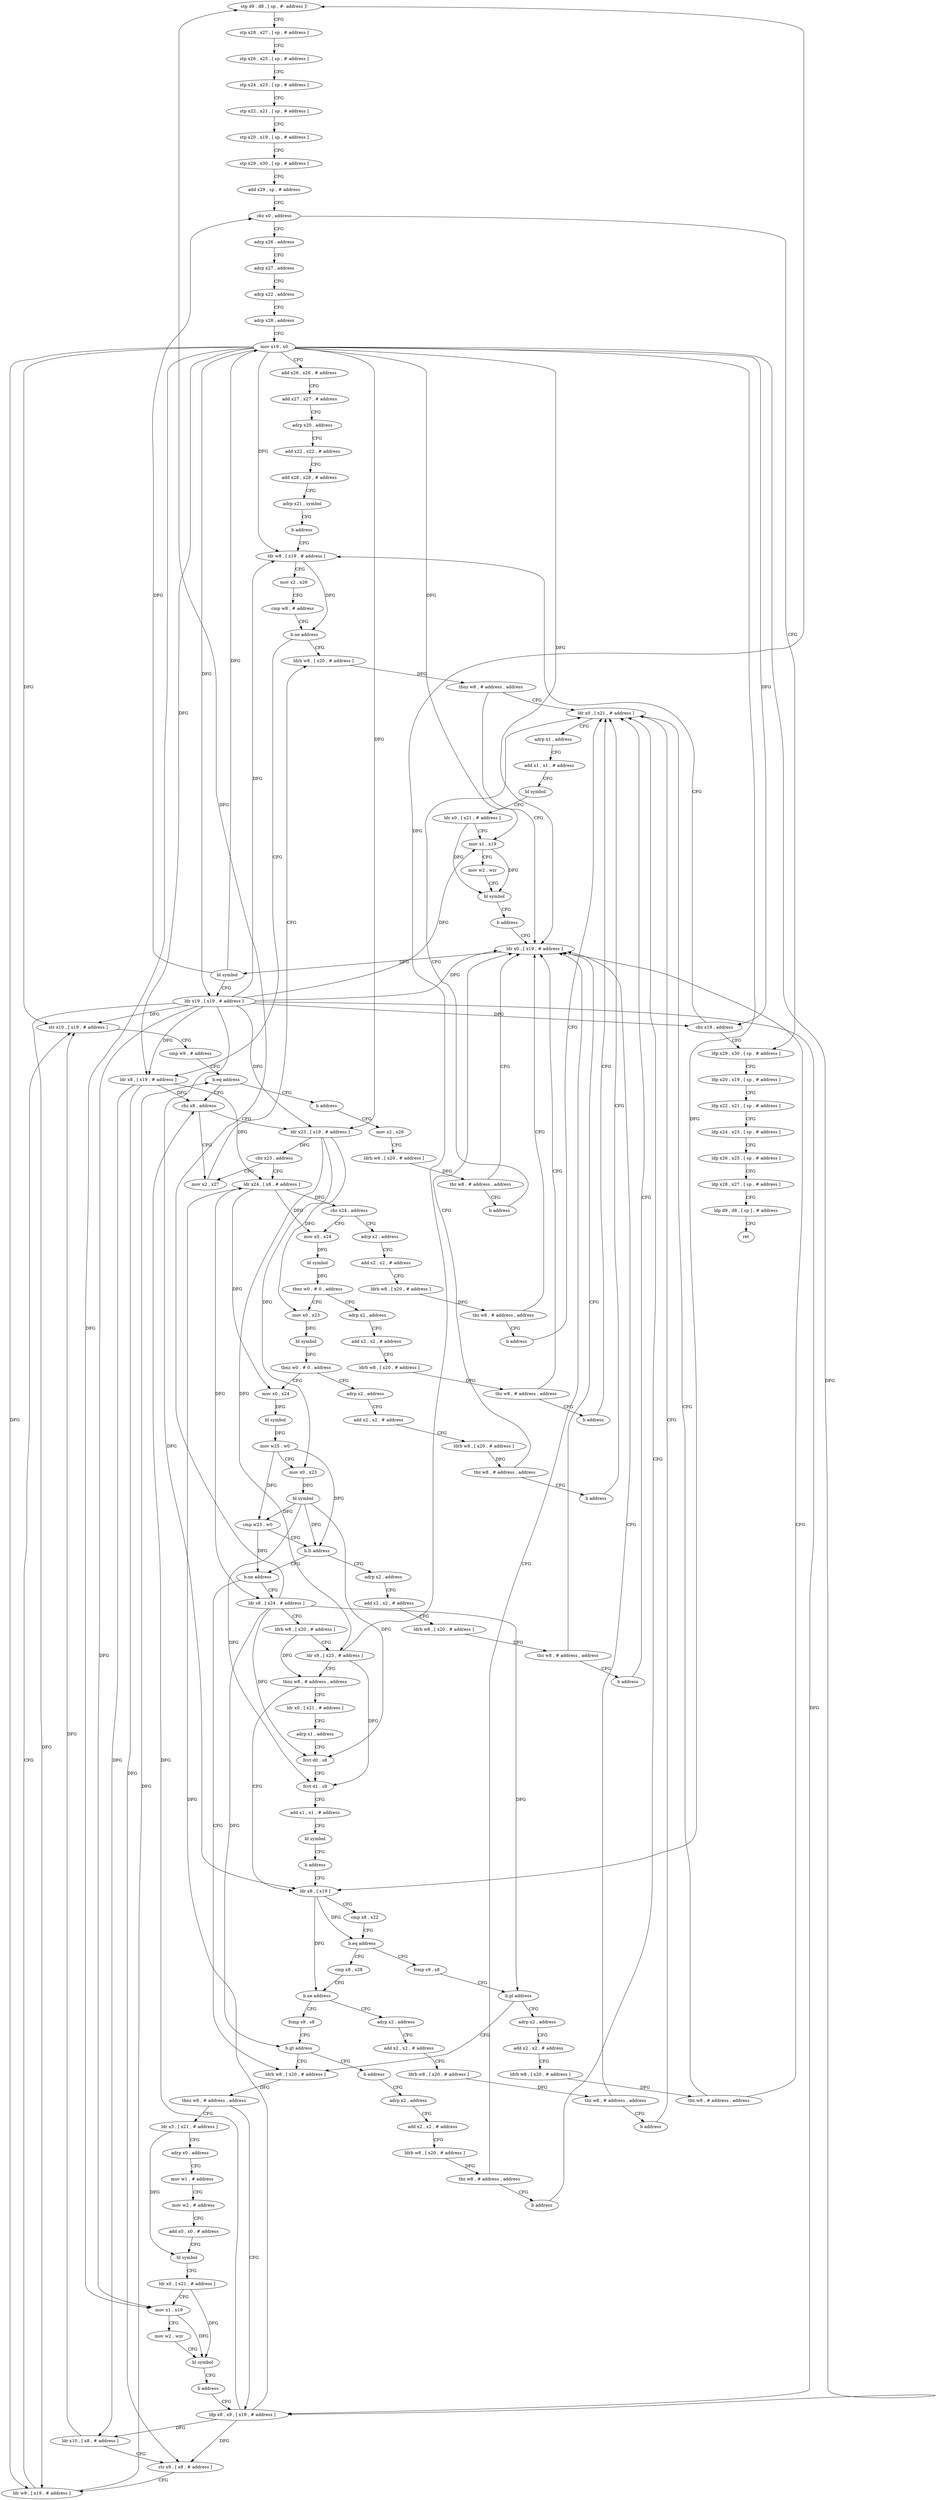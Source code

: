 digraph "func" {
"4226580" [label = "stp d9 , d8 , [ sp , #- address ]!" ]
"4226584" [label = "stp x28 , x27 , [ sp , # address ]" ]
"4226588" [label = "stp x26 , x25 , [ sp , # address ]" ]
"4226592" [label = "stp x24 , x23 , [ sp , # address ]" ]
"4226596" [label = "stp x22 , x21 , [ sp , # address ]" ]
"4226600" [label = "stp x20 , x19 , [ sp , # address ]" ]
"4226604" [label = "stp x29 , x30 , [ sp , # address ]" ]
"4226608" [label = "add x29 , sp , # address" ]
"4226612" [label = "cbz x0 , address" ]
"4227144" [label = "ldp x29 , x30 , [ sp , # address ]" ]
"4226616" [label = "adrp x26 , address" ]
"4227148" [label = "ldp x20 , x19 , [ sp , # address ]" ]
"4227152" [label = "ldp x22 , x21 , [ sp , # address ]" ]
"4227156" [label = "ldp x24 , x23 , [ sp , # address ]" ]
"4227160" [label = "ldp x26 , x25 , [ sp , # address ]" ]
"4227164" [label = "ldp x28 , x27 , [ sp , # address ]" ]
"4227168" [label = "ldp d9 , d8 , [ sp ] , # address" ]
"4227172" [label = "ret" ]
"4226620" [label = "adrp x27 , address" ]
"4226624" [label = "adrp x22 , address" ]
"4226628" [label = "adrp x28 , address" ]
"4226632" [label = "mov x19 , x0" ]
"4226636" [label = "add x26 , x26 , # address" ]
"4226640" [label = "add x27 , x27 , # address" ]
"4226644" [label = "adrp x20 , address" ]
"4226648" [label = "add x22 , x22 , # address" ]
"4226652" [label = "add x28 , x28 , # address" ]
"4226656" [label = "adrp x21 , symbol" ]
"4226660" [label = "b address" ]
"4226692" [label = "ldr w8 , [ x19 , # address ]" ]
"4226696" [label = "mov x2 , x26" ]
"4226700" [label = "cmp w8 , # address" ]
"4226704" [label = "b.ne address" ]
"4226668" [label = "ldrb w8 , [ x20 , # address ]" ]
"4226708" [label = "ldr x8 , [ x19 , # address ]" ]
"4226672" [label = "tbnz w8 , # address , address" ]
"4227108" [label = "ldr x0 , [ x21 , # address ]" ]
"4226676" [label = "ldr x0 , [ x19 , # address ]" ]
"4226712" [label = "cbz x8 , address" ]
"4227112" [label = "adrp x1 , address" ]
"4227116" [label = "add x1 , x1 , # address" ]
"4227120" [label = "bl symbol" ]
"4227124" [label = "ldr x0 , [ x21 , # address ]" ]
"4227128" [label = "mov x1 , x19" ]
"4227132" [label = "mov w2 , wzr" ]
"4227136" [label = "bl symbol" ]
"4227140" [label = "b address" ]
"4226680" [label = "bl symbol" ]
"4226684" [label = "ldr x19 , [ x19 , # address ]" ]
"4226688" [label = "cbz x19 , address" ]
"4226664" [label = "mov x2 , x27" ]
"4226716" [label = "ldr x23 , [ x19 , # address ]" ]
"4226720" [label = "cbz x23 , address" ]
"4226724" [label = "ldr x24 , [ x8 , # address ]" ]
"4226728" [label = "cbz x24 , address" ]
"4226956" [label = "adrp x2 , address" ]
"4226732" [label = "mov x0 , x24" ]
"4226960" [label = "add x2 , x2 , # address" ]
"4226964" [label = "ldrb w8 , [ x20 , # address ]" ]
"4226968" [label = "tbz w8 , # address , address" ]
"4226972" [label = "b address" ]
"4226736" [label = "bl symbol" ]
"4226740" [label = "tbnz w0 , # 0 , address" ]
"4226976" [label = "adrp x2 , address" ]
"4226744" [label = "mov x0 , x23" ]
"4226980" [label = "add x2 , x2 , # address" ]
"4226984" [label = "ldrb w8 , [ x20 , # address ]" ]
"4226988" [label = "tbz w8 , # address , address" ]
"4226992" [label = "b address" ]
"4226748" [label = "bl symbol" ]
"4226752" [label = "tbnz w0 , # 0 , address" ]
"4226996" [label = "adrp x2 , address" ]
"4226756" [label = "mov x0 , x24" ]
"4227000" [label = "add x2 , x2 , # address" ]
"4227004" [label = "ldrb w8 , [ x20 , # address ]" ]
"4227008" [label = "tbz w8 , # address , address" ]
"4227012" [label = "b address" ]
"4226760" [label = "bl symbol" ]
"4226764" [label = "mov w25 , w0" ]
"4226768" [label = "mov x0 , x23" ]
"4226772" [label = "bl symbol" ]
"4226776" [label = "cmp w25 , w0" ]
"4226780" [label = "b.lt address" ]
"4227016" [label = "adrp x2 , address" ]
"4226784" [label = "b.ne address" ]
"4227020" [label = "add x2 , x2 , # address" ]
"4227024" [label = "ldrb w8 , [ x20 , # address ]" ]
"4227028" [label = "tbz w8 , # address , address" ]
"4227032" [label = "b address" ]
"4226844" [label = "ldrb w8 , [ x20 , # address ]" ]
"4226788" [label = "ldr s8 , [ x24 , # address ]" ]
"4226848" [label = "tbnz w8 , # address , address" ]
"4226884" [label = "ldr x3 , [ x21 , # address ]" ]
"4226852" [label = "ldp x8 , x9 , [ x19 , # address ]" ]
"4226792" [label = "ldrb w8 , [ x20 , # address ]" ]
"4226796" [label = "ldr s9 , [ x23 , # address ]" ]
"4226800" [label = "tbnz w8 , # address , address" ]
"4226928" [label = "ldr x0 , [ x21 , # address ]" ]
"4226804" [label = "ldr x8 , [ x19 ]" ]
"4226888" [label = "adrp x0 , address" ]
"4226892" [label = "mov w1 , # address" ]
"4226896" [label = "mov w2 , # address" ]
"4226900" [label = "add x0 , x0 , # address" ]
"4226904" [label = "bl symbol" ]
"4226908" [label = "ldr x0 , [ x21 , # address ]" ]
"4226912" [label = "mov x1 , x19" ]
"4226916" [label = "mov w2 , wzr" ]
"4226920" [label = "bl symbol" ]
"4226924" [label = "b address" ]
"4226856" [label = "ldr x10 , [ x8 , # address ]" ]
"4226860" [label = "str x9 , [ x8 , # address ]" ]
"4226864" [label = "ldr w9 , [ x19 , # address ]" ]
"4226868" [label = "str x10 , [ x19 , # address ]" ]
"4226872" [label = "cmp w9 , # address" ]
"4226876" [label = "b.eq address" ]
"4226880" [label = "b address" ]
"4226932" [label = "adrp x1 , address" ]
"4226936" [label = "fcvt d0 , s8" ]
"4226940" [label = "fcvt d1 , s9" ]
"4226944" [label = "add x1 , x1 , # address" ]
"4226948" [label = "bl symbol" ]
"4226952" [label = "b address" ]
"4226808" [label = "cmp x8 , x22" ]
"4226812" [label = "b.eq address" ]
"4226836" [label = "fcmp s9 , s8" ]
"4226816" [label = "cmp x8 , x28" ]
"4227036" [label = "mov x2 , x26" ]
"4226840" [label = "b.pl address" ]
"4227092" [label = "adrp x2 , address" ]
"4226820" [label = "b.ne address" ]
"4227052" [label = "adrp x2 , address" ]
"4226824" [label = "fcmp s9 , s8" ]
"4227040" [label = "ldrb w8 , [ x20 , # address ]" ]
"4227044" [label = "tbz w8 , # address , address" ]
"4227048" [label = "b address" ]
"4227096" [label = "add x2 , x2 , # address" ]
"4227100" [label = "ldrb w8 , [ x20 , # address ]" ]
"4227104" [label = "tbz w8 , # address , address" ]
"4227056" [label = "add x2 , x2 , # address" ]
"4227060" [label = "ldrb w8 , [ x20 , # address ]" ]
"4227064" [label = "tbz w8 , # address , address" ]
"4227068" [label = "b address" ]
"4226828" [label = "b.gt address" ]
"4226832" [label = "b address" ]
"4227072" [label = "adrp x2 , address" ]
"4227076" [label = "add x2 , x2 , # address" ]
"4227080" [label = "ldrb w8 , [ x20 , # address ]" ]
"4227084" [label = "tbz w8 , # address , address" ]
"4227088" [label = "b address" ]
"4226580" -> "4226584" [ label = "CFG" ]
"4226584" -> "4226588" [ label = "CFG" ]
"4226588" -> "4226592" [ label = "CFG" ]
"4226592" -> "4226596" [ label = "CFG" ]
"4226596" -> "4226600" [ label = "CFG" ]
"4226600" -> "4226604" [ label = "CFG" ]
"4226604" -> "4226608" [ label = "CFG" ]
"4226608" -> "4226612" [ label = "CFG" ]
"4226612" -> "4227144" [ label = "CFG" ]
"4226612" -> "4226616" [ label = "CFG" ]
"4227144" -> "4227148" [ label = "CFG" ]
"4226616" -> "4226620" [ label = "CFG" ]
"4227148" -> "4227152" [ label = "CFG" ]
"4227152" -> "4227156" [ label = "CFG" ]
"4227156" -> "4227160" [ label = "CFG" ]
"4227160" -> "4227164" [ label = "CFG" ]
"4227164" -> "4227168" [ label = "CFG" ]
"4227168" -> "4227172" [ label = "CFG" ]
"4226620" -> "4226624" [ label = "CFG" ]
"4226624" -> "4226628" [ label = "CFG" ]
"4226628" -> "4226632" [ label = "CFG" ]
"4226632" -> "4226636" [ label = "CFG" ]
"4226632" -> "4226692" [ label = "DFG" ]
"4226632" -> "4226708" [ label = "DFG" ]
"4226632" -> "4227128" [ label = "DFG" ]
"4226632" -> "4226676" [ label = "DFG" ]
"4226632" -> "4226684" [ label = "DFG" ]
"4226632" -> "4226688" [ label = "DFG" ]
"4226632" -> "4226716" [ label = "DFG" ]
"4226632" -> "4226912" [ label = "DFG" ]
"4226632" -> "4226852" [ label = "DFG" ]
"4226632" -> "4226864" [ label = "DFG" ]
"4226632" -> "4226868" [ label = "DFG" ]
"4226632" -> "4226804" [ label = "DFG" ]
"4226636" -> "4226640" [ label = "CFG" ]
"4226640" -> "4226644" [ label = "CFG" ]
"4226644" -> "4226648" [ label = "CFG" ]
"4226648" -> "4226652" [ label = "CFG" ]
"4226652" -> "4226656" [ label = "CFG" ]
"4226656" -> "4226660" [ label = "CFG" ]
"4226660" -> "4226692" [ label = "CFG" ]
"4226692" -> "4226696" [ label = "CFG" ]
"4226692" -> "4226704" [ label = "DFG" ]
"4226696" -> "4226700" [ label = "CFG" ]
"4226700" -> "4226704" [ label = "CFG" ]
"4226704" -> "4226668" [ label = "CFG" ]
"4226704" -> "4226708" [ label = "CFG" ]
"4226668" -> "4226672" [ label = "DFG" ]
"4226708" -> "4226712" [ label = "DFG" ]
"4226708" -> "4226724" [ label = "DFG" ]
"4226708" -> "4226856" [ label = "DFG" ]
"4226708" -> "4226860" [ label = "DFG" ]
"4226672" -> "4227108" [ label = "CFG" ]
"4226672" -> "4226676" [ label = "CFG" ]
"4227108" -> "4227112" [ label = "CFG" ]
"4226676" -> "4226680" [ label = "DFG" ]
"4226712" -> "4226664" [ label = "CFG" ]
"4226712" -> "4226716" [ label = "CFG" ]
"4227112" -> "4227116" [ label = "CFG" ]
"4227116" -> "4227120" [ label = "CFG" ]
"4227120" -> "4227124" [ label = "CFG" ]
"4227124" -> "4227128" [ label = "CFG" ]
"4227124" -> "4227136" [ label = "DFG" ]
"4227128" -> "4227132" [ label = "CFG" ]
"4227128" -> "4227136" [ label = "DFG" ]
"4227132" -> "4227136" [ label = "CFG" ]
"4227136" -> "4227140" [ label = "CFG" ]
"4227140" -> "4226676" [ label = "CFG" ]
"4226680" -> "4226684" [ label = "CFG" ]
"4226680" -> "4226612" [ label = "DFG" ]
"4226680" -> "4226632" [ label = "DFG" ]
"4226684" -> "4226688" [ label = "DFG" ]
"4226684" -> "4226692" [ label = "DFG" ]
"4226684" -> "4226708" [ label = "DFG" ]
"4226684" -> "4227128" [ label = "DFG" ]
"4226684" -> "4226676" [ label = "DFG" ]
"4226684" -> "4226716" [ label = "DFG" ]
"4226684" -> "4226912" [ label = "DFG" ]
"4226684" -> "4226852" [ label = "DFG" ]
"4226684" -> "4226864" [ label = "DFG" ]
"4226684" -> "4226868" [ label = "DFG" ]
"4226684" -> "4226804" [ label = "DFG" ]
"4226688" -> "4227144" [ label = "CFG" ]
"4226688" -> "4226692" [ label = "CFG" ]
"4226664" -> "4226668" [ label = "CFG" ]
"4226716" -> "4226720" [ label = "DFG" ]
"4226716" -> "4226744" [ label = "DFG" ]
"4226716" -> "4226768" [ label = "DFG" ]
"4226716" -> "4226796" [ label = "DFG" ]
"4226720" -> "4226664" [ label = "CFG" ]
"4226720" -> "4226724" [ label = "CFG" ]
"4226724" -> "4226728" [ label = "DFG" ]
"4226724" -> "4226732" [ label = "DFG" ]
"4226724" -> "4226756" [ label = "DFG" ]
"4226724" -> "4226788" [ label = "DFG" ]
"4226728" -> "4226956" [ label = "CFG" ]
"4226728" -> "4226732" [ label = "CFG" ]
"4226956" -> "4226960" [ label = "CFG" ]
"4226732" -> "4226736" [ label = "DFG" ]
"4226960" -> "4226964" [ label = "CFG" ]
"4226964" -> "4226968" [ label = "DFG" ]
"4226968" -> "4226676" [ label = "CFG" ]
"4226968" -> "4226972" [ label = "CFG" ]
"4226972" -> "4227108" [ label = "CFG" ]
"4226736" -> "4226740" [ label = "DFG" ]
"4226740" -> "4226976" [ label = "CFG" ]
"4226740" -> "4226744" [ label = "CFG" ]
"4226976" -> "4226980" [ label = "CFG" ]
"4226744" -> "4226748" [ label = "DFG" ]
"4226980" -> "4226984" [ label = "CFG" ]
"4226984" -> "4226988" [ label = "DFG" ]
"4226988" -> "4226676" [ label = "CFG" ]
"4226988" -> "4226992" [ label = "CFG" ]
"4226992" -> "4227108" [ label = "CFG" ]
"4226748" -> "4226752" [ label = "DFG" ]
"4226752" -> "4226996" [ label = "CFG" ]
"4226752" -> "4226756" [ label = "CFG" ]
"4226996" -> "4227000" [ label = "CFG" ]
"4226756" -> "4226760" [ label = "DFG" ]
"4227000" -> "4227004" [ label = "CFG" ]
"4227004" -> "4227008" [ label = "DFG" ]
"4227008" -> "4226676" [ label = "CFG" ]
"4227008" -> "4227012" [ label = "CFG" ]
"4227012" -> "4227108" [ label = "CFG" ]
"4226760" -> "4226764" [ label = "DFG" ]
"4226764" -> "4226768" [ label = "CFG" ]
"4226764" -> "4226776" [ label = "DFG" ]
"4226764" -> "4226780" [ label = "DFG" ]
"4226768" -> "4226772" [ label = "DFG" ]
"4226772" -> "4226776" [ label = "DFG" ]
"4226772" -> "4226780" [ label = "DFG" ]
"4226772" -> "4226936" [ label = "DFG" ]
"4226772" -> "4226940" [ label = "DFG" ]
"4226776" -> "4226780" [ label = "CFG" ]
"4226776" -> "4226784" [ label = "DFG" ]
"4226780" -> "4227016" [ label = "CFG" ]
"4226780" -> "4226784" [ label = "CFG" ]
"4227016" -> "4227020" [ label = "CFG" ]
"4226784" -> "4226844" [ label = "CFG" ]
"4226784" -> "4226788" [ label = "CFG" ]
"4227020" -> "4227024" [ label = "CFG" ]
"4227024" -> "4227028" [ label = "DFG" ]
"4227028" -> "4226676" [ label = "CFG" ]
"4227028" -> "4227032" [ label = "CFG" ]
"4227032" -> "4227108" [ label = "CFG" ]
"4226844" -> "4226848" [ label = "DFG" ]
"4226788" -> "4226792" [ label = "CFG" ]
"4226788" -> "4226580" [ label = "DFG" ]
"4226788" -> "4226936" [ label = "DFG" ]
"4226788" -> "4226840" [ label = "DFG" ]
"4226788" -> "4226828" [ label = "DFG" ]
"4226848" -> "4226884" [ label = "CFG" ]
"4226848" -> "4226852" [ label = "CFG" ]
"4226884" -> "4226888" [ label = "CFG" ]
"4226884" -> "4226904" [ label = "DFG" ]
"4226852" -> "4226856" [ label = "DFG" ]
"4226852" -> "4226712" [ label = "DFG" ]
"4226852" -> "4226724" [ label = "DFG" ]
"4226852" -> "4226860" [ label = "DFG" ]
"4226792" -> "4226796" [ label = "CFG" ]
"4226792" -> "4226800" [ label = "DFG" ]
"4226796" -> "4226800" [ label = "CFG" ]
"4226796" -> "4226580" [ label = "DFG" ]
"4226796" -> "4226940" [ label = "DFG" ]
"4226800" -> "4226928" [ label = "CFG" ]
"4226800" -> "4226804" [ label = "CFG" ]
"4226928" -> "4226932" [ label = "CFG" ]
"4226804" -> "4226808" [ label = "CFG" ]
"4226804" -> "4226812" [ label = "DFG" ]
"4226804" -> "4226820" [ label = "DFG" ]
"4226888" -> "4226892" [ label = "CFG" ]
"4226892" -> "4226896" [ label = "CFG" ]
"4226896" -> "4226900" [ label = "CFG" ]
"4226900" -> "4226904" [ label = "CFG" ]
"4226904" -> "4226908" [ label = "CFG" ]
"4226908" -> "4226912" [ label = "CFG" ]
"4226908" -> "4226920" [ label = "DFG" ]
"4226912" -> "4226916" [ label = "CFG" ]
"4226912" -> "4226920" [ label = "DFG" ]
"4226916" -> "4226920" [ label = "CFG" ]
"4226920" -> "4226924" [ label = "CFG" ]
"4226924" -> "4226852" [ label = "CFG" ]
"4226856" -> "4226860" [ label = "CFG" ]
"4226856" -> "4226868" [ label = "DFG" ]
"4226860" -> "4226864" [ label = "CFG" ]
"4226864" -> "4226868" [ label = "CFG" ]
"4226864" -> "4226876" [ label = "DFG" ]
"4226868" -> "4226872" [ label = "CFG" ]
"4226872" -> "4226876" [ label = "CFG" ]
"4226876" -> "4226712" [ label = "CFG" ]
"4226876" -> "4226880" [ label = "CFG" ]
"4226880" -> "4227036" [ label = "CFG" ]
"4226932" -> "4226936" [ label = "CFG" ]
"4226936" -> "4226940" [ label = "CFG" ]
"4226940" -> "4226944" [ label = "CFG" ]
"4226944" -> "4226948" [ label = "CFG" ]
"4226948" -> "4226952" [ label = "CFG" ]
"4226952" -> "4226804" [ label = "CFG" ]
"4226808" -> "4226812" [ label = "CFG" ]
"4226812" -> "4226836" [ label = "CFG" ]
"4226812" -> "4226816" [ label = "CFG" ]
"4226836" -> "4226840" [ label = "CFG" ]
"4226816" -> "4226820" [ label = "CFG" ]
"4227036" -> "4227040" [ label = "CFG" ]
"4226840" -> "4227092" [ label = "CFG" ]
"4226840" -> "4226844" [ label = "CFG" ]
"4227092" -> "4227096" [ label = "CFG" ]
"4226820" -> "4227052" [ label = "CFG" ]
"4226820" -> "4226824" [ label = "CFG" ]
"4227052" -> "4227056" [ label = "CFG" ]
"4226824" -> "4226828" [ label = "CFG" ]
"4227040" -> "4227044" [ label = "DFG" ]
"4227044" -> "4226676" [ label = "CFG" ]
"4227044" -> "4227048" [ label = "CFG" ]
"4227048" -> "4227108" [ label = "CFG" ]
"4227096" -> "4227100" [ label = "CFG" ]
"4227100" -> "4227104" [ label = "DFG" ]
"4227104" -> "4226676" [ label = "CFG" ]
"4227104" -> "4227108" [ label = "CFG" ]
"4227056" -> "4227060" [ label = "CFG" ]
"4227060" -> "4227064" [ label = "DFG" ]
"4227064" -> "4226676" [ label = "CFG" ]
"4227064" -> "4227068" [ label = "CFG" ]
"4227068" -> "4227108" [ label = "CFG" ]
"4226828" -> "4226844" [ label = "CFG" ]
"4226828" -> "4226832" [ label = "CFG" ]
"4226832" -> "4227072" [ label = "CFG" ]
"4227072" -> "4227076" [ label = "CFG" ]
"4227076" -> "4227080" [ label = "CFG" ]
"4227080" -> "4227084" [ label = "DFG" ]
"4227084" -> "4226676" [ label = "CFG" ]
"4227084" -> "4227088" [ label = "CFG" ]
"4227088" -> "4227108" [ label = "CFG" ]
}
